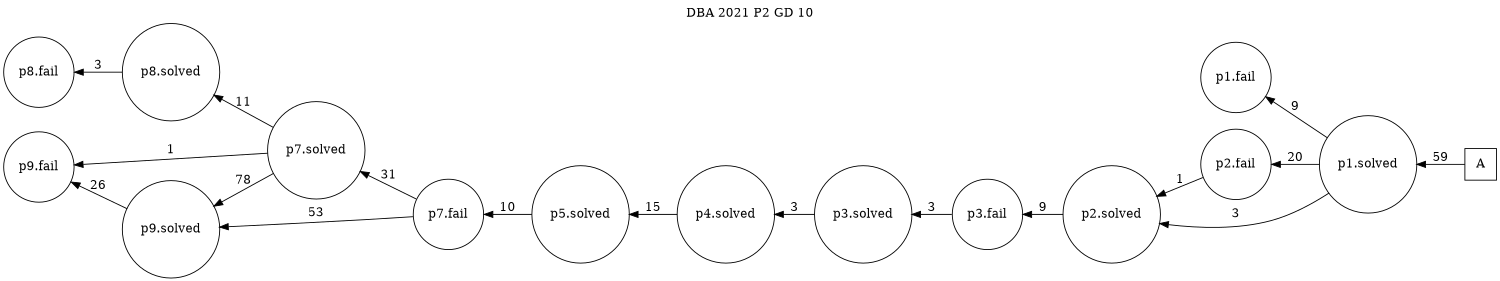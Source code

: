 digraph DBA_2021_P2_GD_10 {
labelloc="tl"
label= " DBA 2021 P2 GD 10 "
rankdir="RL";
graph [ size=" 10 , 10 !"]

"A" [shape="square" label="A"]
"p1.solved" [shape="circle" label="p1.solved"]
"p1.fail" [shape="circle" label="p1.fail"]
"p2.fail" [shape="circle" label="p2.fail"]
"p2.solved" [shape="circle" label="p2.solved"]
"p3.fail" [shape="circle" label="p3.fail"]
"p3.solved" [shape="circle" label="p3.solved"]
"p4.solved" [shape="circle" label="p4.solved"]
"p5.solved" [shape="circle" label="p5.solved"]
"p7.fail" [shape="circle" label="p7.fail"]
"p7.solved" [shape="circle" label="p7.solved"]
"p9.solved" [shape="circle" label="p9.solved"]
"p9.fail" [shape="circle" label="p9.fail"]
"p8.solved" [shape="circle" label="p8.solved"]
"p8.fail" [shape="circle" label="p8.fail"]
"A" -> "p1.solved" [ label=59]
"p1.solved" -> "p1.fail" [ label=9]
"p1.solved" -> "p2.fail" [ label=20]
"p1.solved" -> "p2.solved" [ label=3]
"p2.fail" -> "p2.solved" [ label=1]
"p2.solved" -> "p3.fail" [ label=9]
"p3.fail" -> "p3.solved" [ label=3]
"p3.solved" -> "p4.solved" [ label=3]
"p4.solved" -> "p5.solved" [ label=15]
"p5.solved" -> "p7.fail" [ label=10]
"p7.fail" -> "p7.solved" [ label=31]
"p7.fail" -> "p9.solved" [ label=53]
"p7.solved" -> "p9.solved" [ label=78]
"p7.solved" -> "p9.fail" [ label=1]
"p7.solved" -> "p8.solved" [ label=11]
"p9.solved" -> "p9.fail" [ label=26]
"p8.solved" -> "p8.fail" [ label=3]
}
